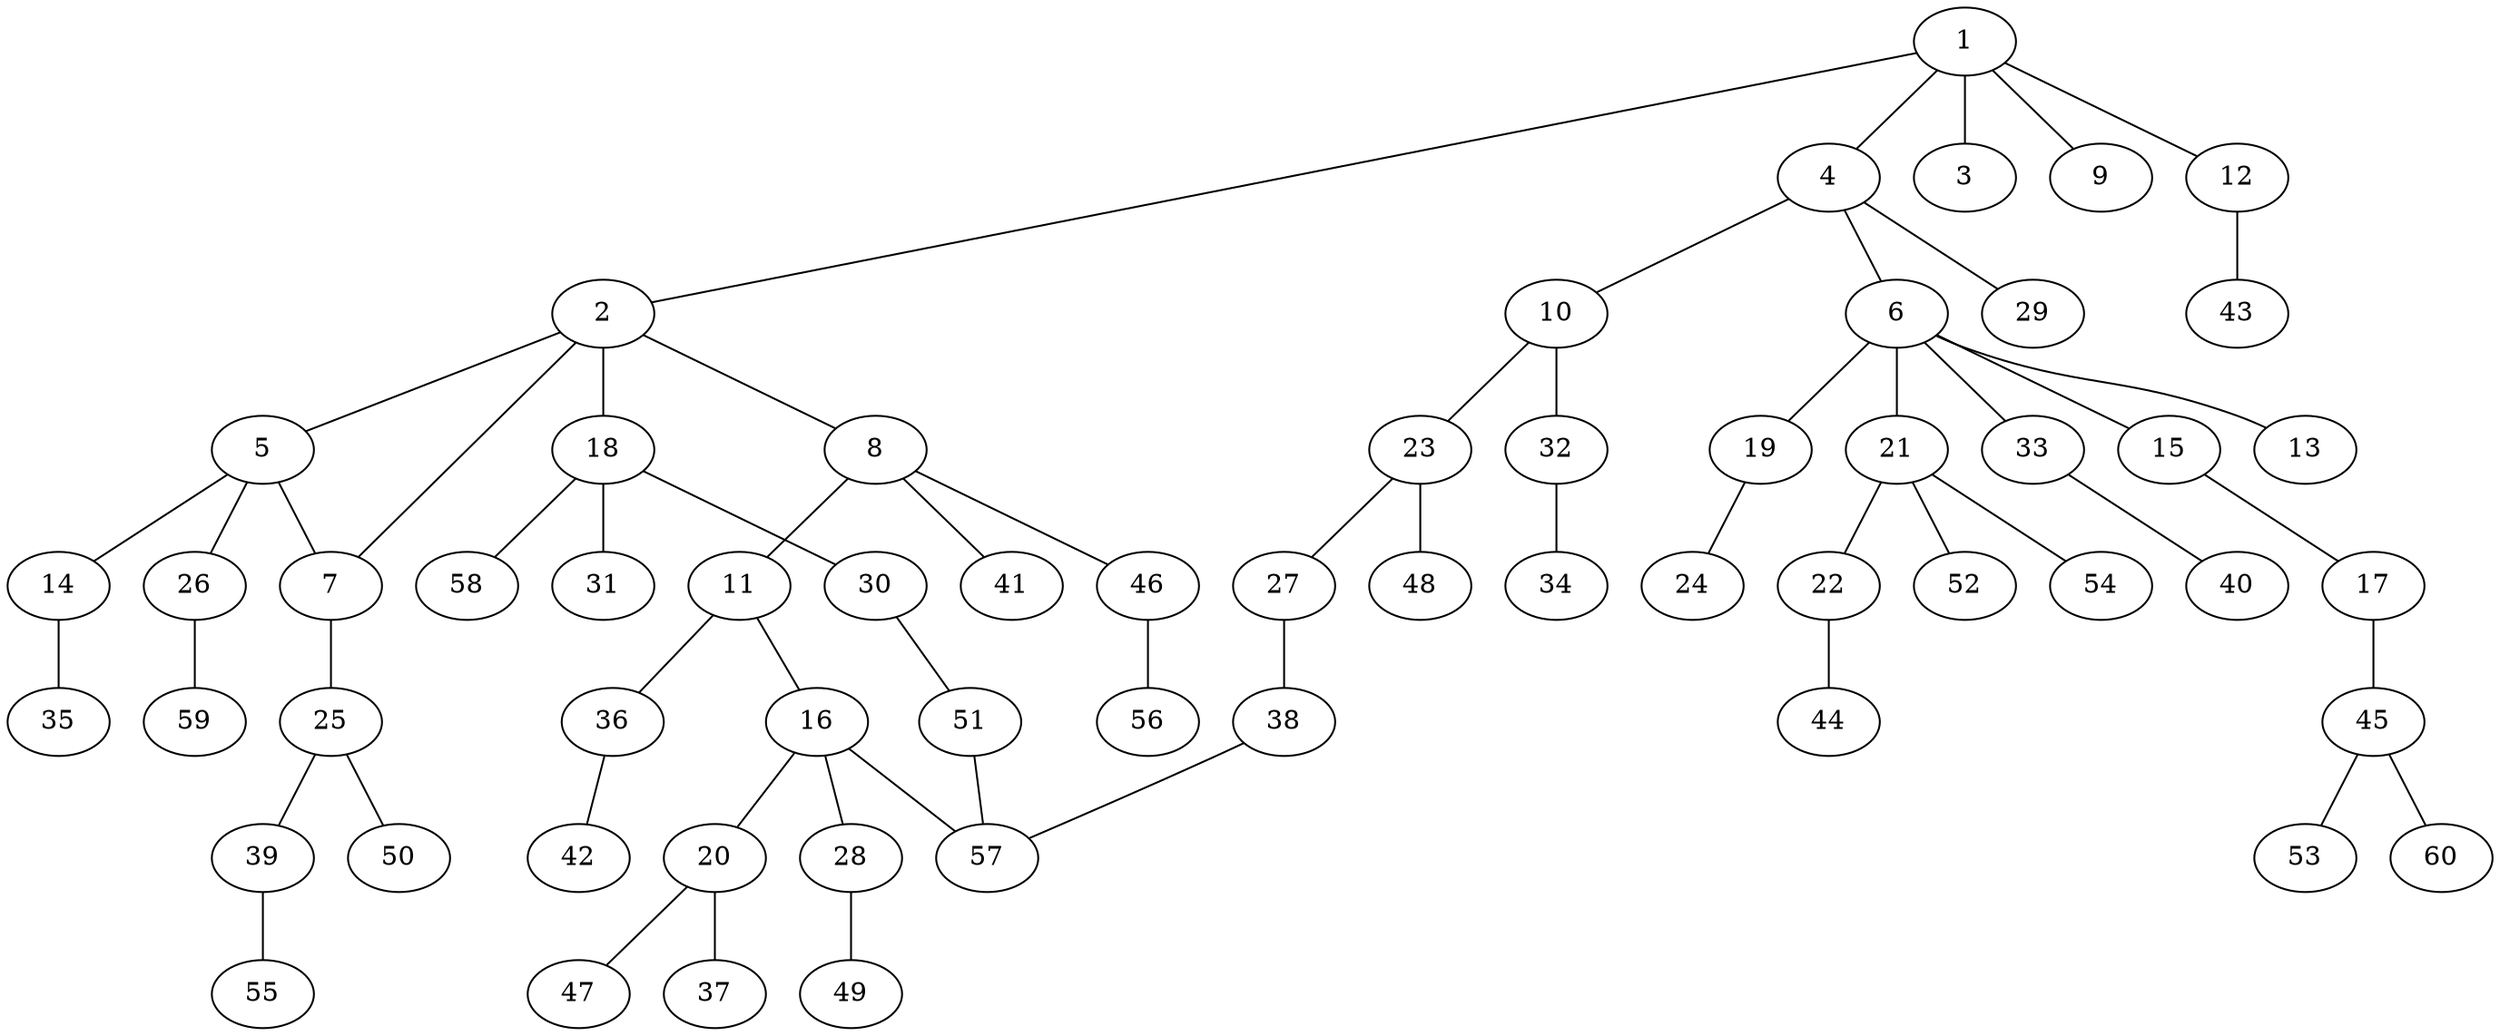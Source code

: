 graph graphname {1--2
1--3
1--4
1--9
1--12
2--5
2--7
2--8
2--18
4--6
4--10
4--29
5--7
5--14
5--26
6--13
6--15
6--19
6--21
6--33
7--25
8--11
8--41
8--46
10--23
10--32
11--16
11--36
12--43
14--35
15--17
16--20
16--28
16--57
17--45
18--30
18--31
18--58
19--24
20--37
20--47
21--22
21--52
21--54
22--44
23--27
23--48
25--39
25--50
26--59
27--38
28--49
30--51
32--34
33--40
36--42
38--57
39--55
45--53
45--60
46--56
51--57
}